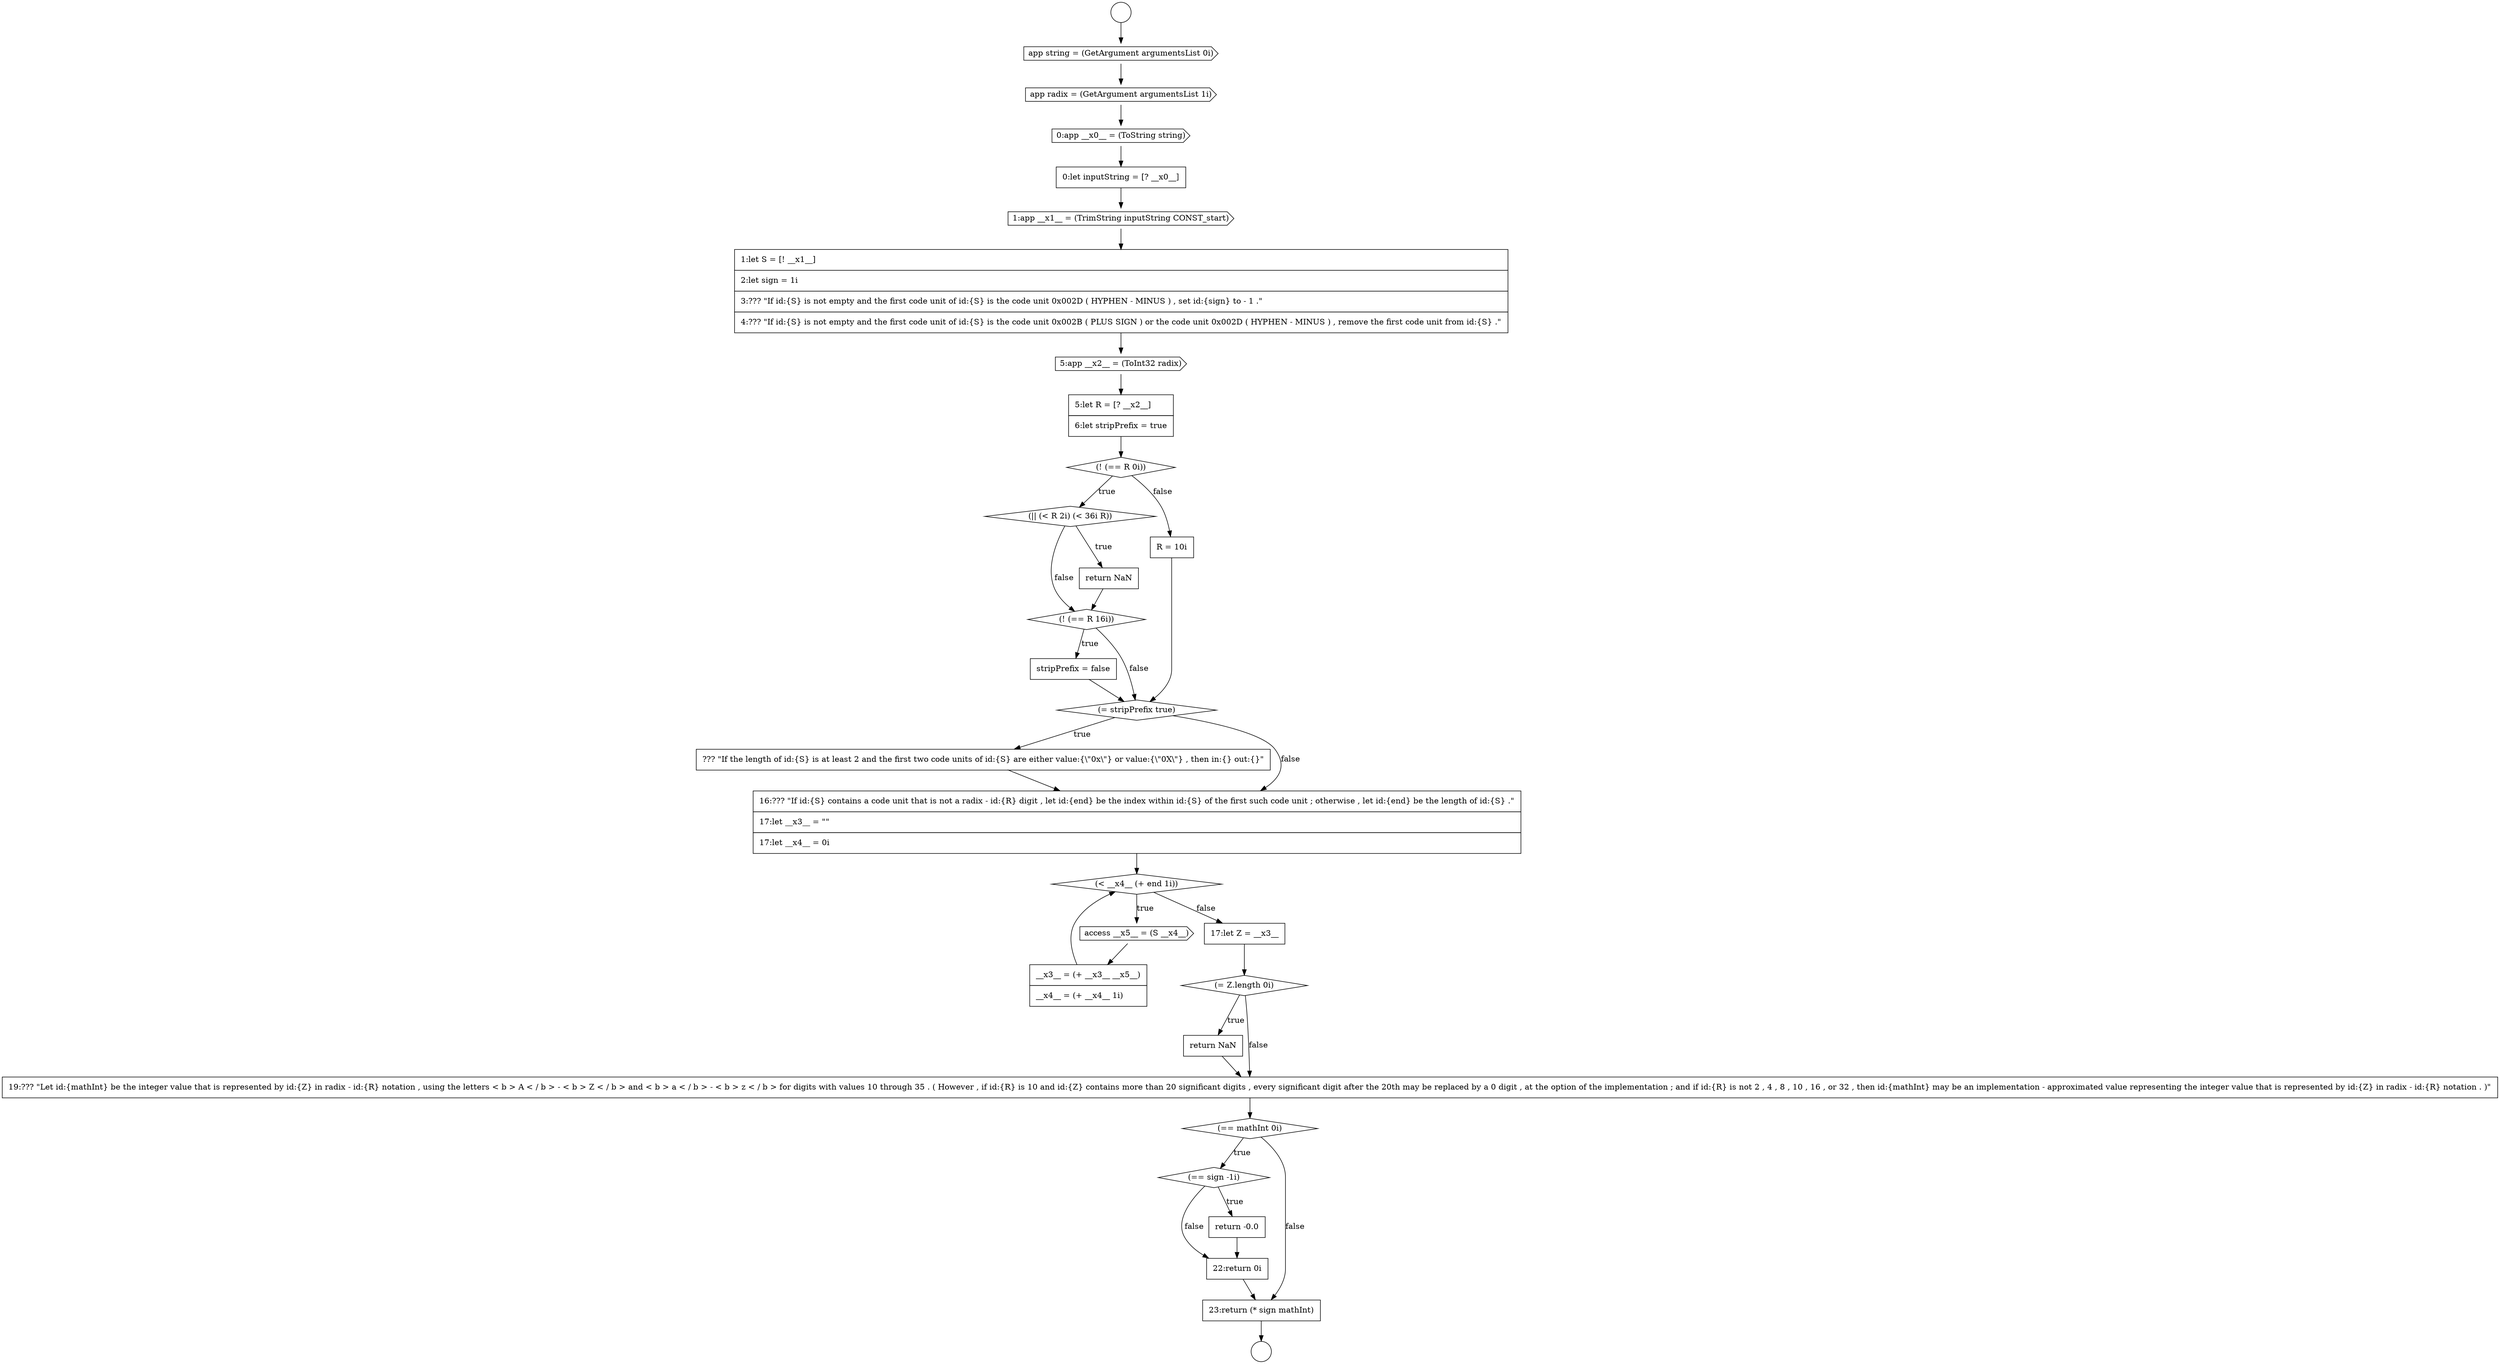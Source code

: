 digraph {
  node0 [shape=circle label=" " color="black" fillcolor="white" style=filled]
  node5 [shape=none, margin=0, label=<<font color="black">
    <table border="0" cellborder="1" cellspacing="0" cellpadding="10">
      <tr><td align="left">0:let inputString = [? __x0__]</td></tr>
    </table>
  </font>> color="black" fillcolor="white" style=filled]
  node10 [shape=diamond, label=<<font color="black">(! (== R 0i))</font>> color="black" fillcolor="white" style=filled]
  node14 [shape=none, margin=0, label=<<font color="black">
    <table border="0" cellborder="1" cellspacing="0" cellpadding="10">
      <tr><td align="left">stripPrefix = false</td></tr>
    </table>
  </font>> color="black" fillcolor="white" style=filled]
  node1 [shape=circle label=" " color="black" fillcolor="white" style=filled]
  node6 [shape=cds, label=<<font color="black">1:app __x1__ = (TrimString inputString CONST_start)</font>> color="black" fillcolor="white" style=filled]
  node9 [shape=none, margin=0, label=<<font color="black">
    <table border="0" cellborder="1" cellspacing="0" cellpadding="10">
      <tr><td align="left">5:let R = [? __x2__]</td></tr>
      <tr><td align="left">6:let stripPrefix = true</td></tr>
    </table>
  </font>> color="black" fillcolor="white" style=filled]
  node13 [shape=diamond, label=<<font color="black">(! (== R 16i))</font>> color="black" fillcolor="white" style=filled]
  node2 [shape=cds, label=<<font color="black">app string = (GetArgument argumentsList 0i)</font>> color="black" fillcolor="white" style=filled]
  node17 [shape=none, margin=0, label=<<font color="black">
    <table border="0" cellborder="1" cellspacing="0" cellpadding="10">
      <tr><td align="left">??? &quot;If the length of id:{S} is at least 2 and the first two code units of id:{S} are either value:{\&quot;0x\&quot;} or value:{\&quot;0X\&quot;} , then in:{} out:{}&quot;</td></tr>
    </table>
  </font>> color="black" fillcolor="white" style=filled]
  node12 [shape=none, margin=0, label=<<font color="black">
    <table border="0" cellborder="1" cellspacing="0" cellpadding="10">
      <tr><td align="left">return NaN</td></tr>
    </table>
  </font>> color="black" fillcolor="white" style=filled]
  node7 [shape=none, margin=0, label=<<font color="black">
    <table border="0" cellborder="1" cellspacing="0" cellpadding="10">
      <tr><td align="left">1:let S = [! __x1__]</td></tr>
      <tr><td align="left">2:let sign = 1i</td></tr>
      <tr><td align="left">3:??? &quot;If id:{S} is not empty and the first code unit of id:{S} is the code unit 0x002D ( HYPHEN - MINUS ) , set id:{sign} to - 1 .&quot;</td></tr>
      <tr><td align="left">4:??? &quot;If id:{S} is not empty and the first code unit of id:{S} is the code unit 0x002B ( PLUS SIGN ) or the code unit 0x002D ( HYPHEN - MINUS ) , remove the first code unit from id:{S} .&quot;</td></tr>
    </table>
  </font>> color="black" fillcolor="white" style=filled]
  node3 [shape=cds, label=<<font color="black">app radix = (GetArgument argumentsList 1i)</font>> color="black" fillcolor="white" style=filled]
  node18 [shape=none, margin=0, label=<<font color="black">
    <table border="0" cellborder="1" cellspacing="0" cellpadding="10">
      <tr><td align="left">16:??? &quot;If id:{S} contains a code unit that is not a radix - id:{R} digit , let id:{end} be the index within id:{S} of the first such code unit ; otherwise , let id:{end} be the length of id:{S} .&quot;</td></tr>
      <tr><td align="left">17:let __x3__ = &quot;&quot;</td></tr>
      <tr><td align="left">17:let __x4__ = 0i</td></tr>
    </table>
  </font>> color="black" fillcolor="white" style=filled]
  node16 [shape=diamond, label=<<font color="black">(= stripPrefix true)</font>> color="black" fillcolor="white" style=filled]
  node11 [shape=diamond, label=<<font color="black">(|| (&lt; R 2i) (&lt; 36i R))</font>> color="black" fillcolor="white" style=filled]
  node8 [shape=cds, label=<<font color="black">5:app __x2__ = (ToInt32 radix)</font>> color="black" fillcolor="white" style=filled]
  node4 [shape=cds, label=<<font color="black">0:app __x0__ = (ToString string)</font>> color="black" fillcolor="white" style=filled]
  node15 [shape=none, margin=0, label=<<font color="black">
    <table border="0" cellborder="1" cellspacing="0" cellpadding="10">
      <tr><td align="left">R = 10i</td></tr>
    </table>
  </font>> color="black" fillcolor="white" style=filled]
  node24 [shape=none, margin=0, label=<<font color="black">
    <table border="0" cellborder="1" cellspacing="0" cellpadding="10">
      <tr><td align="left">return NaN</td></tr>
    </table>
  </font>> color="black" fillcolor="white" style=filled]
  node25 [shape=none, margin=0, label=<<font color="black">
    <table border="0" cellborder="1" cellspacing="0" cellpadding="10">
      <tr><td align="left">19:??? &quot;Let id:{mathInt} be the integer value that is represented by id:{Z} in radix - id:{R} notation , using the letters &lt; b &gt; A &lt; / b &gt; - &lt; b &gt; Z &lt; / b &gt; and &lt; b &gt; a &lt; / b &gt; - &lt; b &gt; z &lt; / b &gt; for digits with values 10 through 35 . ( However , if id:{R} is 10 and id:{Z} contains more than 20 significant digits , every significant digit after the 20th may be replaced by a 0 digit , at the option of the implementation ; and if id:{R} is not 2 , 4 , 8 , 10 , 16 , or 32 , then id:{mathInt} may be an implementation - approximated value representing the integer value that is represented by id:{Z} in radix - id:{R} notation . )&quot;</td></tr>
    </table>
  </font>> color="black" fillcolor="white" style=filled]
  node20 [shape=cds, label=<<font color="black">access __x5__ = (S __x4__)</font>> color="black" fillcolor="white" style=filled]
  node29 [shape=none, margin=0, label=<<font color="black">
    <table border="0" cellborder="1" cellspacing="0" cellpadding="10">
      <tr><td align="left">22:return 0i</td></tr>
    </table>
  </font>> color="black" fillcolor="white" style=filled]
  node28 [shape=none, margin=0, label=<<font color="black">
    <table border="0" cellborder="1" cellspacing="0" cellpadding="10">
      <tr><td align="left">return -0.0</td></tr>
    </table>
  </font>> color="black" fillcolor="white" style=filled]
  node21 [shape=none, margin=0, label=<<font color="black">
    <table border="0" cellborder="1" cellspacing="0" cellpadding="10">
      <tr><td align="left">__x3__ = (+ __x3__ __x5__)</td></tr>
      <tr><td align="left">__x4__ = (+ __x4__ 1i)</td></tr>
    </table>
  </font>> color="black" fillcolor="white" style=filled]
  node22 [shape=none, margin=0, label=<<font color="black">
    <table border="0" cellborder="1" cellspacing="0" cellpadding="10">
      <tr><td align="left">17:let Z = __x3__</td></tr>
    </table>
  </font>> color="black" fillcolor="white" style=filled]
  node27 [shape=diamond, label=<<font color="black">(== sign -1i)</font>> color="black" fillcolor="white" style=filled]
  node26 [shape=diamond, label=<<font color="black">(== mathInt 0i)</font>> color="black" fillcolor="white" style=filled]
  node23 [shape=diamond, label=<<font color="black">(= Z.length 0i)</font>> color="black" fillcolor="white" style=filled]
  node30 [shape=none, margin=0, label=<<font color="black">
    <table border="0" cellborder="1" cellspacing="0" cellpadding="10">
      <tr><td align="left">23:return (* sign mathInt)</td></tr>
    </table>
  </font>> color="black" fillcolor="white" style=filled]
  node19 [shape=diamond, label=<<font color="black">(&lt; __x4__ (+ end 1i))</font>> color="black" fillcolor="white" style=filled]
  node11 -> node12 [label=<<font color="black">true</font>> color="black"]
  node11 -> node13 [label=<<font color="black">false</font>> color="black"]
  node12 -> node13 [ color="black"]
  node0 -> node2 [ color="black"]
  node9 -> node10 [ color="black"]
  node25 -> node26 [ color="black"]
  node8 -> node9 [ color="black"]
  node23 -> node24 [label=<<font color="black">true</font>> color="black"]
  node23 -> node25 [label=<<font color="black">false</font>> color="black"]
  node17 -> node18 [ color="black"]
  node5 -> node6 [ color="black"]
  node3 -> node4 [ color="black"]
  node28 -> node29 [ color="black"]
  node29 -> node30 [ color="black"]
  node26 -> node27 [label=<<font color="black">true</font>> color="black"]
  node26 -> node30 [label=<<font color="black">false</font>> color="black"]
  node7 -> node8 [ color="black"]
  node18 -> node19 [ color="black"]
  node2 -> node3 [ color="black"]
  node15 -> node16 [ color="black"]
  node13 -> node14 [label=<<font color="black">true</font>> color="black"]
  node13 -> node16 [label=<<font color="black">false</font>> color="black"]
  node22 -> node23 [ color="black"]
  node6 -> node7 [ color="black"]
  node19 -> node20 [label=<<font color="black">true</font>> color="black"]
  node19 -> node22 [label=<<font color="black">false</font>> color="black"]
  node14 -> node16 [ color="black"]
  node21 -> node19 [ color="black"]
  node27 -> node28 [label=<<font color="black">true</font>> color="black"]
  node27 -> node29 [label=<<font color="black">false</font>> color="black"]
  node16 -> node17 [label=<<font color="black">true</font>> color="black"]
  node16 -> node18 [label=<<font color="black">false</font>> color="black"]
  node10 -> node11 [label=<<font color="black">true</font>> color="black"]
  node10 -> node15 [label=<<font color="black">false</font>> color="black"]
  node4 -> node5 [ color="black"]
  node30 -> node1 [ color="black"]
  node20 -> node21 [ color="black"]
  node24 -> node25 [ color="black"]
}
